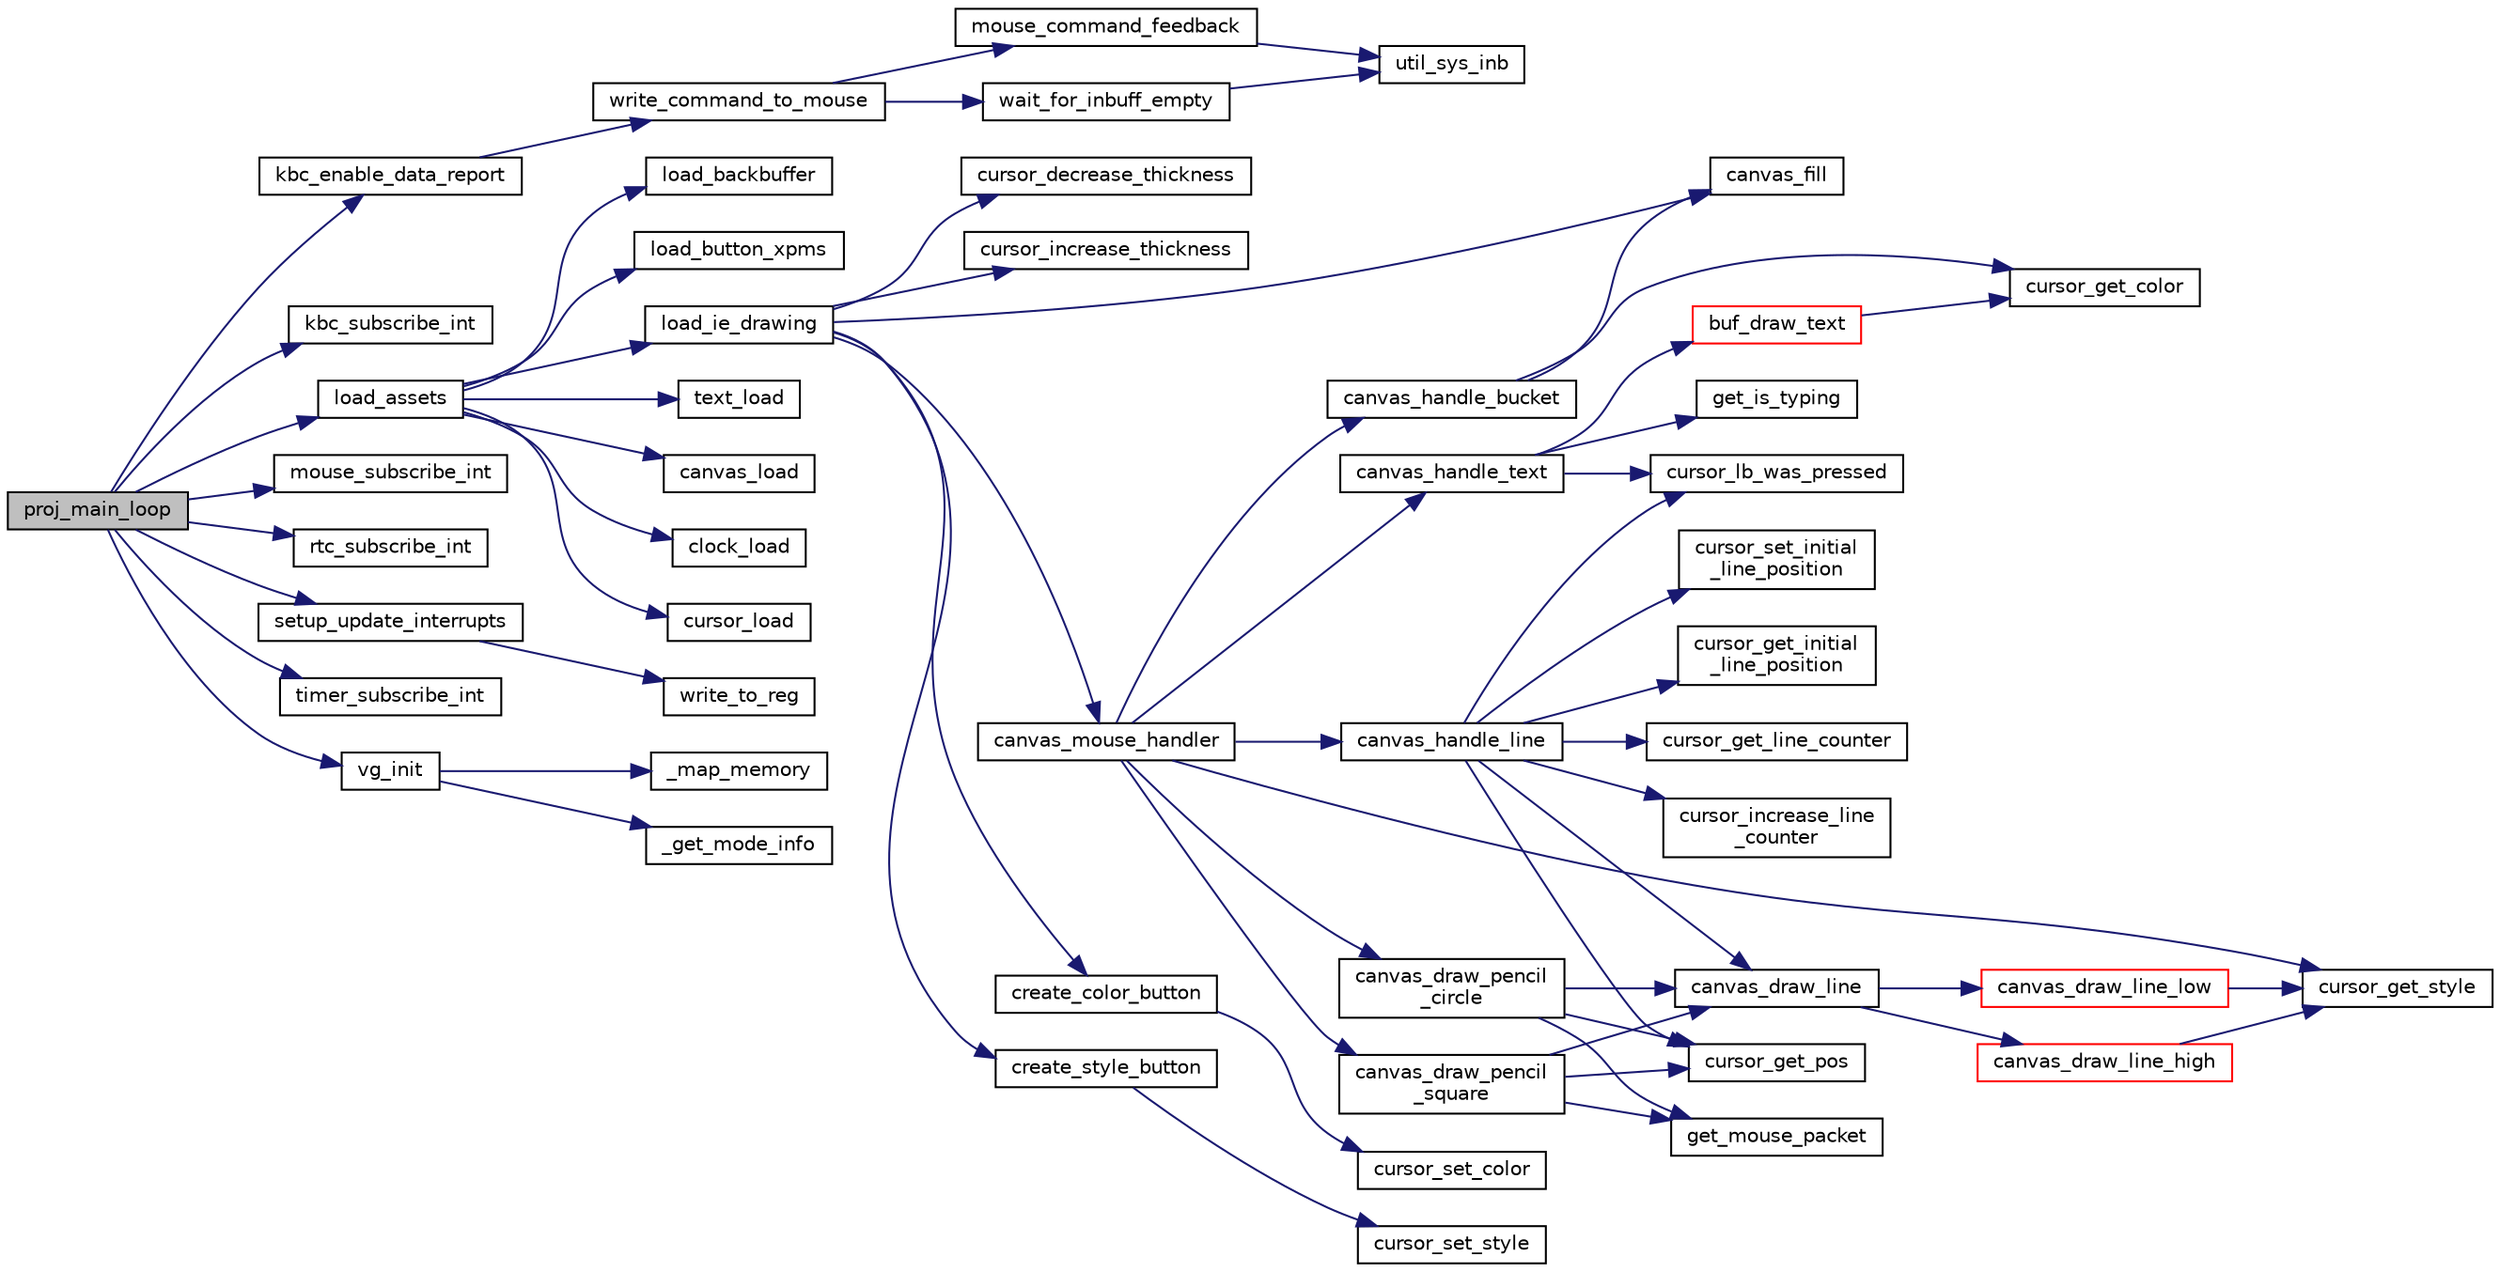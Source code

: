 digraph "proj_main_loop"
{
 // LATEX_PDF_SIZE
  edge [fontname="Helvetica",fontsize="10",labelfontname="Helvetica",labelfontsize="10"];
  node [fontname="Helvetica",fontsize="10",shape=record];
  rankdir="LR";
  Node1 [label="proj_main_loop",height=0.2,width=0.4,color="black", fillcolor="grey75", style="filled", fontcolor="black",tooltip=" "];
  Node1 -> Node2 [color="midnightblue",fontsize="10",style="solid"];
  Node2 [label="kbc_enable_data_report",height=0.2,width=0.4,color="black", fillcolor="white", style="filled",URL="$group__mouse.html#gaf049d2ae2b13d6904e9225383152bbf2",tooltip="Enables KBC Mouse data reporting."];
  Node2 -> Node3 [color="midnightblue",fontsize="10",style="solid"];
  Node3 [label="write_command_to_mouse",height=0.2,width=0.4,color="black", fillcolor="white", style="filled",URL="$group__mouse.html#ga19a82faff0e40829b26501342b08bb81",tooltip="Writes the given command to the mouse."];
  Node3 -> Node4 [color="midnightblue",fontsize="10",style="solid"];
  Node4 [label="mouse_command_feedback",height=0.2,width=0.4,color="black", fillcolor="white", style="filled",URL="$group__mouse.html#ga783d0f32c217e4857504c449b4a89793",tooltip="Get mouse command feedback."];
  Node4 -> Node5 [color="midnightblue",fontsize="10",style="solid"];
  Node5 [label="util_sys_inb",height=0.2,width=0.4,color="black", fillcolor="white", style="filled",URL="$group__utils.html#ga79a031a8611f5b2d6afa4158e92b0fb4",tooltip="Performs sys_inb on a temporary 32 bit variable and returns it in on an 8 bit format."];
  Node3 -> Node6 [color="midnightblue",fontsize="10",style="solid"];
  Node6 [label="wait_for_inbuff_empty",height=0.2,width=0.4,color="black", fillcolor="white", style="filled",URL="$group__mouse.html#ga36c05f7ca3ccc807afddd659252d77e8",tooltip="waits for the KBC input buffer to be empty"];
  Node6 -> Node5 [color="midnightblue",fontsize="10",style="solid"];
  Node1 -> Node7 [color="midnightblue",fontsize="10",style="solid"];
  Node7 [label="kbc_subscribe_int",height=0.2,width=0.4,color="black", fillcolor="white", style="filled",URL="$group__kbc.html#ga02884ada1971dbade466081413210b18",tooltip="subscribes to keyboard interrupts and puts the given bit in bit_no"];
  Node1 -> Node8 [color="midnightblue",fontsize="10",style="solid"];
  Node8 [label="load_assets",height=0.2,width=0.4,color="black", fillcolor="white", style="filled",URL="$proj_8c.html#a621db57ab86ebe569aa26e70d11c9688",tooltip="Loads the necessary assets."];
  Node8 -> Node9 [color="midnightblue",fontsize="10",style="solid"];
  Node9 [label="canvas_load",height=0.2,width=0.4,color="black", fillcolor="white", style="filled",URL="$group__canvas.html#ga80055034f5f9ceae3b737cc3cdc2ef47",tooltip="Loads canvas information and allocates the necessary memory."];
  Node8 -> Node10 [color="midnightblue",fontsize="10",style="solid"];
  Node10 [label="clock_load",height=0.2,width=0.4,color="black", fillcolor="white", style="filled",URL="$group__draw__clock.html#ga1b09cfe0943e6670005079add3ad1f6b",tooltip="Loads the clock xpm image."];
  Node8 -> Node11 [color="midnightblue",fontsize="10",style="solid"];
  Node11 [label="cursor_load",height=0.2,width=0.4,color="black", fillcolor="white", style="filled",URL="$group__cursor.html#gafe31cdb51564035453bfebc44333d8e6",tooltip="Loads the xpm image of the cursor and sets it's initial coordinates."];
  Node8 -> Node12 [color="midnightblue",fontsize="10",style="solid"];
  Node12 [label="load_backbuffer",height=0.2,width=0.4,color="black", fillcolor="white", style="filled",URL="$group__graphics.html#ga930f38837332d52d5d905332257ee640",tooltip=" "];
  Node8 -> Node13 [color="midnightblue",fontsize="10",style="solid"];
  Node13 [label="load_button_xpms",height=0.2,width=0.4,color="black", fillcolor="white", style="filled",URL="$group__draw__buttons.html#gae33dca8a3beac80b89738430d3bb1c8d",tooltip="Loads the button xpms."];
  Node8 -> Node14 [color="midnightblue",fontsize="10",style="solid"];
  Node14 [label="load_ie_drawing",height=0.2,width=0.4,color="black", fillcolor="white", style="filled",URL="$group__element.html#ga75aa8cfcbee4af0933a79d05e6707679",tooltip="Loads and creates every interactive element present on screen."];
  Node14 -> Node15 [color="midnightblue",fontsize="10",style="solid"];
  Node15 [label="canvas_fill",height=0.2,width=0.4,color="black", fillcolor="white", style="filled",URL="$group__canvas.html#ga638de35fdbe6db429ae8b24c98b9cc13",tooltip="Fills the entire screen with the given color and updates the \"canvas_background_color\" variable."];
  Node14 -> Node16 [color="midnightblue",fontsize="10",style="solid"];
  Node16 [label="canvas_mouse_handler",height=0.2,width=0.4,color="black", fillcolor="white", style="filled",URL="$group__canvas.html#ga33567ef82c11af5b0b894616851cc03b",tooltip="Handles mouse events that happen within the canvas section of the screen."];
  Node16 -> Node17 [color="midnightblue",fontsize="10",style="solid"];
  Node17 [label="canvas_draw_pencil\l_circle",height=0.2,width=0.4,color="black", fillcolor="white", style="filled",URL="$group__canvas.html#gaa4b92ad51f39f4432397dcd16c3a3625",tooltip="Draws a circle on screen at the given cursor position."];
  Node17 -> Node18 [color="midnightblue",fontsize="10",style="solid"];
  Node18 [label="canvas_draw_line",height=0.2,width=0.4,color="black", fillcolor="white", style="filled",URL="$canvas_8c.html#a81e915729ce5cc907dd3d08d790b3cb9",tooltip=" "];
  Node18 -> Node19 [color="midnightblue",fontsize="10",style="solid"];
  Node19 [label="canvas_draw_line_high",height=0.2,width=0.4,color="red", fillcolor="white", style="filled",URL="$canvas_8c.html#a00fc737a073d8cd4d2ba07485f881a53",tooltip=" "];
  Node19 -> Node22 [color="midnightblue",fontsize="10",style="solid"];
  Node22 [label="cursor_get_style",height=0.2,width=0.4,color="black", fillcolor="white", style="filled",URL="$group__cursor.html#ga4826d95c25c8d6d0dcd3b07f5ef7cdb3",tooltip="Gets the current style of the cursor."];
  Node18 -> Node24 [color="midnightblue",fontsize="10",style="solid"];
  Node24 [label="canvas_draw_line_low",height=0.2,width=0.4,color="red", fillcolor="white", style="filled",URL="$canvas_8c.html#a654b1a28b128143b1e490b1a79d73327",tooltip=" "];
  Node24 -> Node22 [color="midnightblue",fontsize="10",style="solid"];
  Node17 -> Node25 [color="midnightblue",fontsize="10",style="solid"];
  Node25 [label="cursor_get_pos",height=0.2,width=0.4,color="black", fillcolor="white", style="filled",URL="$group__cursor.html#ga0af9b29a32a86441cce1cc594e2ff982",tooltip="Returns the current position of the cursor."];
  Node17 -> Node26 [color="midnightblue",fontsize="10",style="solid"];
  Node26 [label="get_mouse_packet",height=0.2,width=0.4,color="black", fillcolor="white", style="filled",URL="$group__mouse.html#ga0cc322061bf385b4396d89e93b2974b4",tooltip="Get the current mouse packet."];
  Node16 -> Node27 [color="midnightblue",fontsize="10",style="solid"];
  Node27 [label="canvas_draw_pencil\l_square",height=0.2,width=0.4,color="black", fillcolor="white", style="filled",URL="$group__canvas.html#ga6b1d3293521f7ea36a4e7bf970304057",tooltip="Draws a square on screen at the given cursor position."];
  Node27 -> Node18 [color="midnightblue",fontsize="10",style="solid"];
  Node27 -> Node25 [color="midnightblue",fontsize="10",style="solid"];
  Node27 -> Node26 [color="midnightblue",fontsize="10",style="solid"];
  Node16 -> Node28 [color="midnightblue",fontsize="10",style="solid"];
  Node28 [label="canvas_handle_bucket",height=0.2,width=0.4,color="black", fillcolor="white", style="filled",URL="$group__canvas.html#gab6d35de38e60c1031a8bc9d70c529f28",tooltip="Handles the filling of the canvas with the cursor color."];
  Node28 -> Node15 [color="midnightblue",fontsize="10",style="solid"];
  Node28 -> Node29 [color="midnightblue",fontsize="10",style="solid"];
  Node29 [label="cursor_get_color",height=0.2,width=0.4,color="black", fillcolor="white", style="filled",URL="$group__cursor.html#ga5f8c8d3eed096c6d94a911f9bfa72df4",tooltip="Returns the current color of the cursor."];
  Node16 -> Node30 [color="midnightblue",fontsize="10",style="solid"];
  Node30 [label="canvas_handle_line",height=0.2,width=0.4,color="black", fillcolor="white", style="filled",URL="$group__canvas.html#ga7a40fac29d1d2399c46be35360319841",tooltip="Handles the drawing of straight lines made by clicking on an initial and final positions."];
  Node30 -> Node18 [color="midnightblue",fontsize="10",style="solid"];
  Node30 -> Node31 [color="midnightblue",fontsize="10",style="solid"];
  Node31 [label="cursor_get_initial\l_line_position",height=0.2,width=0.4,color="black", fillcolor="white", style="filled",URL="$group__cursor.html#ga201b3a410e597535f1ebb22527564fdf",tooltip="Returns the intial position of the line to be drawn."];
  Node30 -> Node32 [color="midnightblue",fontsize="10",style="solid"];
  Node32 [label="cursor_get_line_counter",height=0.2,width=0.4,color="black", fillcolor="white", style="filled",URL="$group__cursor.html#ga3a1751e66bd2ebcd3d82ef8fbbffa2bc",tooltip="Returns the line counter of the cursor."];
  Node30 -> Node25 [color="midnightblue",fontsize="10",style="solid"];
  Node30 -> Node33 [color="midnightblue",fontsize="10",style="solid"];
  Node33 [label="cursor_increase_line\l_counter",height=0.2,width=0.4,color="black", fillcolor="white", style="filled",URL="$group__cursor.html#ga62e511b022e2f8a98a87230c84cf2100",tooltip="Increases the counter of the line and indicates the number of clicks done by the user."];
  Node30 -> Node34 [color="midnightblue",fontsize="10",style="solid"];
  Node34 [label="cursor_lb_was_pressed",height=0.2,width=0.4,color="black", fillcolor="white", style="filled",URL="$group__cursor.html#ga565cbdb0a5f7b4f6ecc1fc2ab09011d7",tooltip="Indicates whether the left button was pressed or not."];
  Node30 -> Node35 [color="midnightblue",fontsize="10",style="solid"];
  Node35 [label="cursor_set_initial\l_line_position",height=0.2,width=0.4,color="black", fillcolor="white", style="filled",URL="$group__cursor.html#ga3f2b51ead9e3ff5d1956cf74a0399da9",tooltip="Sets the initial position of the line to be drawn."];
  Node16 -> Node36 [color="midnightblue",fontsize="10",style="solid"];
  Node36 [label="canvas_handle_text",height=0.2,width=0.4,color="black", fillcolor="white", style="filled",URL="$group__canvas.html#ga2a8f55e20f4a68fa050db0fffced2bb3",tooltip="Handles how clicks on the canvas while the cursor is in text state should behave."];
  Node36 -> Node37 [color="midnightblue",fontsize="10",style="solid"];
  Node37 [label="buf_draw_text",height=0.2,width=0.4,color="red", fillcolor="white", style="filled",URL="$group__graphics.html#gaf1ece22510b6c3de2d3a5d4559028fb9",tooltip="draws the given string to the given buffer on the given position."];
  Node37 -> Node29 [color="midnightblue",fontsize="10",style="solid"];
  Node36 -> Node34 [color="midnightblue",fontsize="10",style="solid"];
  Node36 -> Node40 [color="midnightblue",fontsize="10",style="solid"];
  Node40 [label="get_is_typing",height=0.2,width=0.4,color="black", fillcolor="white", style="filled",URL="$group__cursor.html#gaf77450d0441ac50608634a16cbf4ec1e",tooltip="Getter for the \"typing\" variable."];
  Node16 -> Node22 [color="midnightblue",fontsize="10",style="solid"];
  Node14 -> Node41 [color="midnightblue",fontsize="10",style="solid"];
  Node41 [label="create_color_button",height=0.2,width=0.4,color="black", fillcolor="white", style="filled",URL="$element_8c.html#a19e8669505eb778441ceeaad46f53572",tooltip=" "];
  Node41 -> Node42 [color="midnightblue",fontsize="10",style="solid"];
  Node42 [label="cursor_set_color",height=0.2,width=0.4,color="black", fillcolor="white", style="filled",URL="$group__cursor.html#ga3df0743bf101e3c12fc4f83edaba3d2e",tooltip="Sets the cursor color."];
  Node14 -> Node43 [color="midnightblue",fontsize="10",style="solid"];
  Node43 [label="create_style_button",height=0.2,width=0.4,color="black", fillcolor="white", style="filled",URL="$element_8c.html#af1c625565bd00d61562982e2d030ab81",tooltip=" "];
  Node43 -> Node44 [color="midnightblue",fontsize="10",style="solid"];
  Node44 [label="cursor_set_style",height=0.2,width=0.4,color="black", fillcolor="white", style="filled",URL="$group__cursor.html#gae935272ce3eabeb1b6824da72b7e879f",tooltip="Set cursor state."];
  Node14 -> Node45 [color="midnightblue",fontsize="10",style="solid"];
  Node45 [label="cursor_decrease_thickness",height=0.2,width=0.4,color="black", fillcolor="white", style="filled",URL="$group__cursor.html#ga70c35d2bf7529b2584d568c203efcddb",tooltip="Decreases the thickness of the cursor."];
  Node14 -> Node46 [color="midnightblue",fontsize="10",style="solid"];
  Node46 [label="cursor_increase_thickness",height=0.2,width=0.4,color="black", fillcolor="white", style="filled",URL="$group__cursor.html#gaecf69830f5a4343c6a598d1713d07a26",tooltip="Increases the thickness of the cursor."];
  Node8 -> Node47 [color="midnightblue",fontsize="10",style="solid"];
  Node47 [label="text_load",height=0.2,width=0.4,color="black", fillcolor="white", style="filled",URL="$group__text.html#ga9536f1946908e3035e306ef317714487",tooltip="Loads the text font xpm."];
  Node1 -> Node48 [color="midnightblue",fontsize="10",style="solid"];
  Node48 [label="mouse_subscribe_int",height=0.2,width=0.4,color="black", fillcolor="white", style="filled",URL="$group__mouse.html#ga20285aed4b3ef45812cd967532dd09db",tooltip="subscribes to mouse interrupts and puts the given bit in bit_no"];
  Node1 -> Node49 [color="midnightblue",fontsize="10",style="solid"];
  Node49 [label="rtc_subscribe_int",height=0.2,width=0.4,color="black", fillcolor="white", style="filled",URL="$group__rtc.html#ga6bbe679f115cec90d36d50eb2aac1b89",tooltip="subscribes to RTC interrupts and puts the given bit in bit_no"];
  Node1 -> Node50 [color="midnightblue",fontsize="10",style="solid"];
  Node50 [label="setup_update_interrupts",height=0.2,width=0.4,color="black", fillcolor="white", style="filled",URL="$group__rtc.html#ga430c89f38c7cfff176948c443c57560f",tooltip="sets up the RTC with some default operation values"];
  Node50 -> Node51 [color="midnightblue",fontsize="10",style="solid"];
  Node51 [label="write_to_reg",height=0.2,width=0.4,color="black", fillcolor="white", style="filled",URL="$group__rtc.html#gaf4b0c75f2edcc135a569ebb37f1a7e41",tooltip="writes the given value to the given RTC register"];
  Node1 -> Node52 [color="midnightblue",fontsize="10",style="solid"];
  Node52 [label="timer_subscribe_int",height=0.2,width=0.4,color="black", fillcolor="white", style="filled",URL="$timer_8c.html#ac57a7e1140a7e00ad95ac5488d2a671b",tooltip=" "];
  Node1 -> Node53 [color="midnightblue",fontsize="10",style="solid"];
  Node53 [label="vg_init",height=0.2,width=0.4,color="black", fillcolor="white", style="filled",URL="$video__gr_8c.html#ab8d77382ef132ce0b16c8196f20a3024",tooltip=" "];
  Node53 -> Node54 [color="midnightblue",fontsize="10",style="solid"];
  Node54 [label="_get_mode_info",height=0.2,width=0.4,color="black", fillcolor="white", style="filled",URL="$video__gr_8c.html#aa3cd469be57dcc519fa45f8ddeb5986d",tooltip=" "];
  Node53 -> Node55 [color="midnightblue",fontsize="10",style="solid"];
  Node55 [label="_map_memory",height=0.2,width=0.4,color="black", fillcolor="white", style="filled",URL="$video__gr_8c.html#adfd6e0008157e0fa7bca8566f43b4181",tooltip=" "];
}
